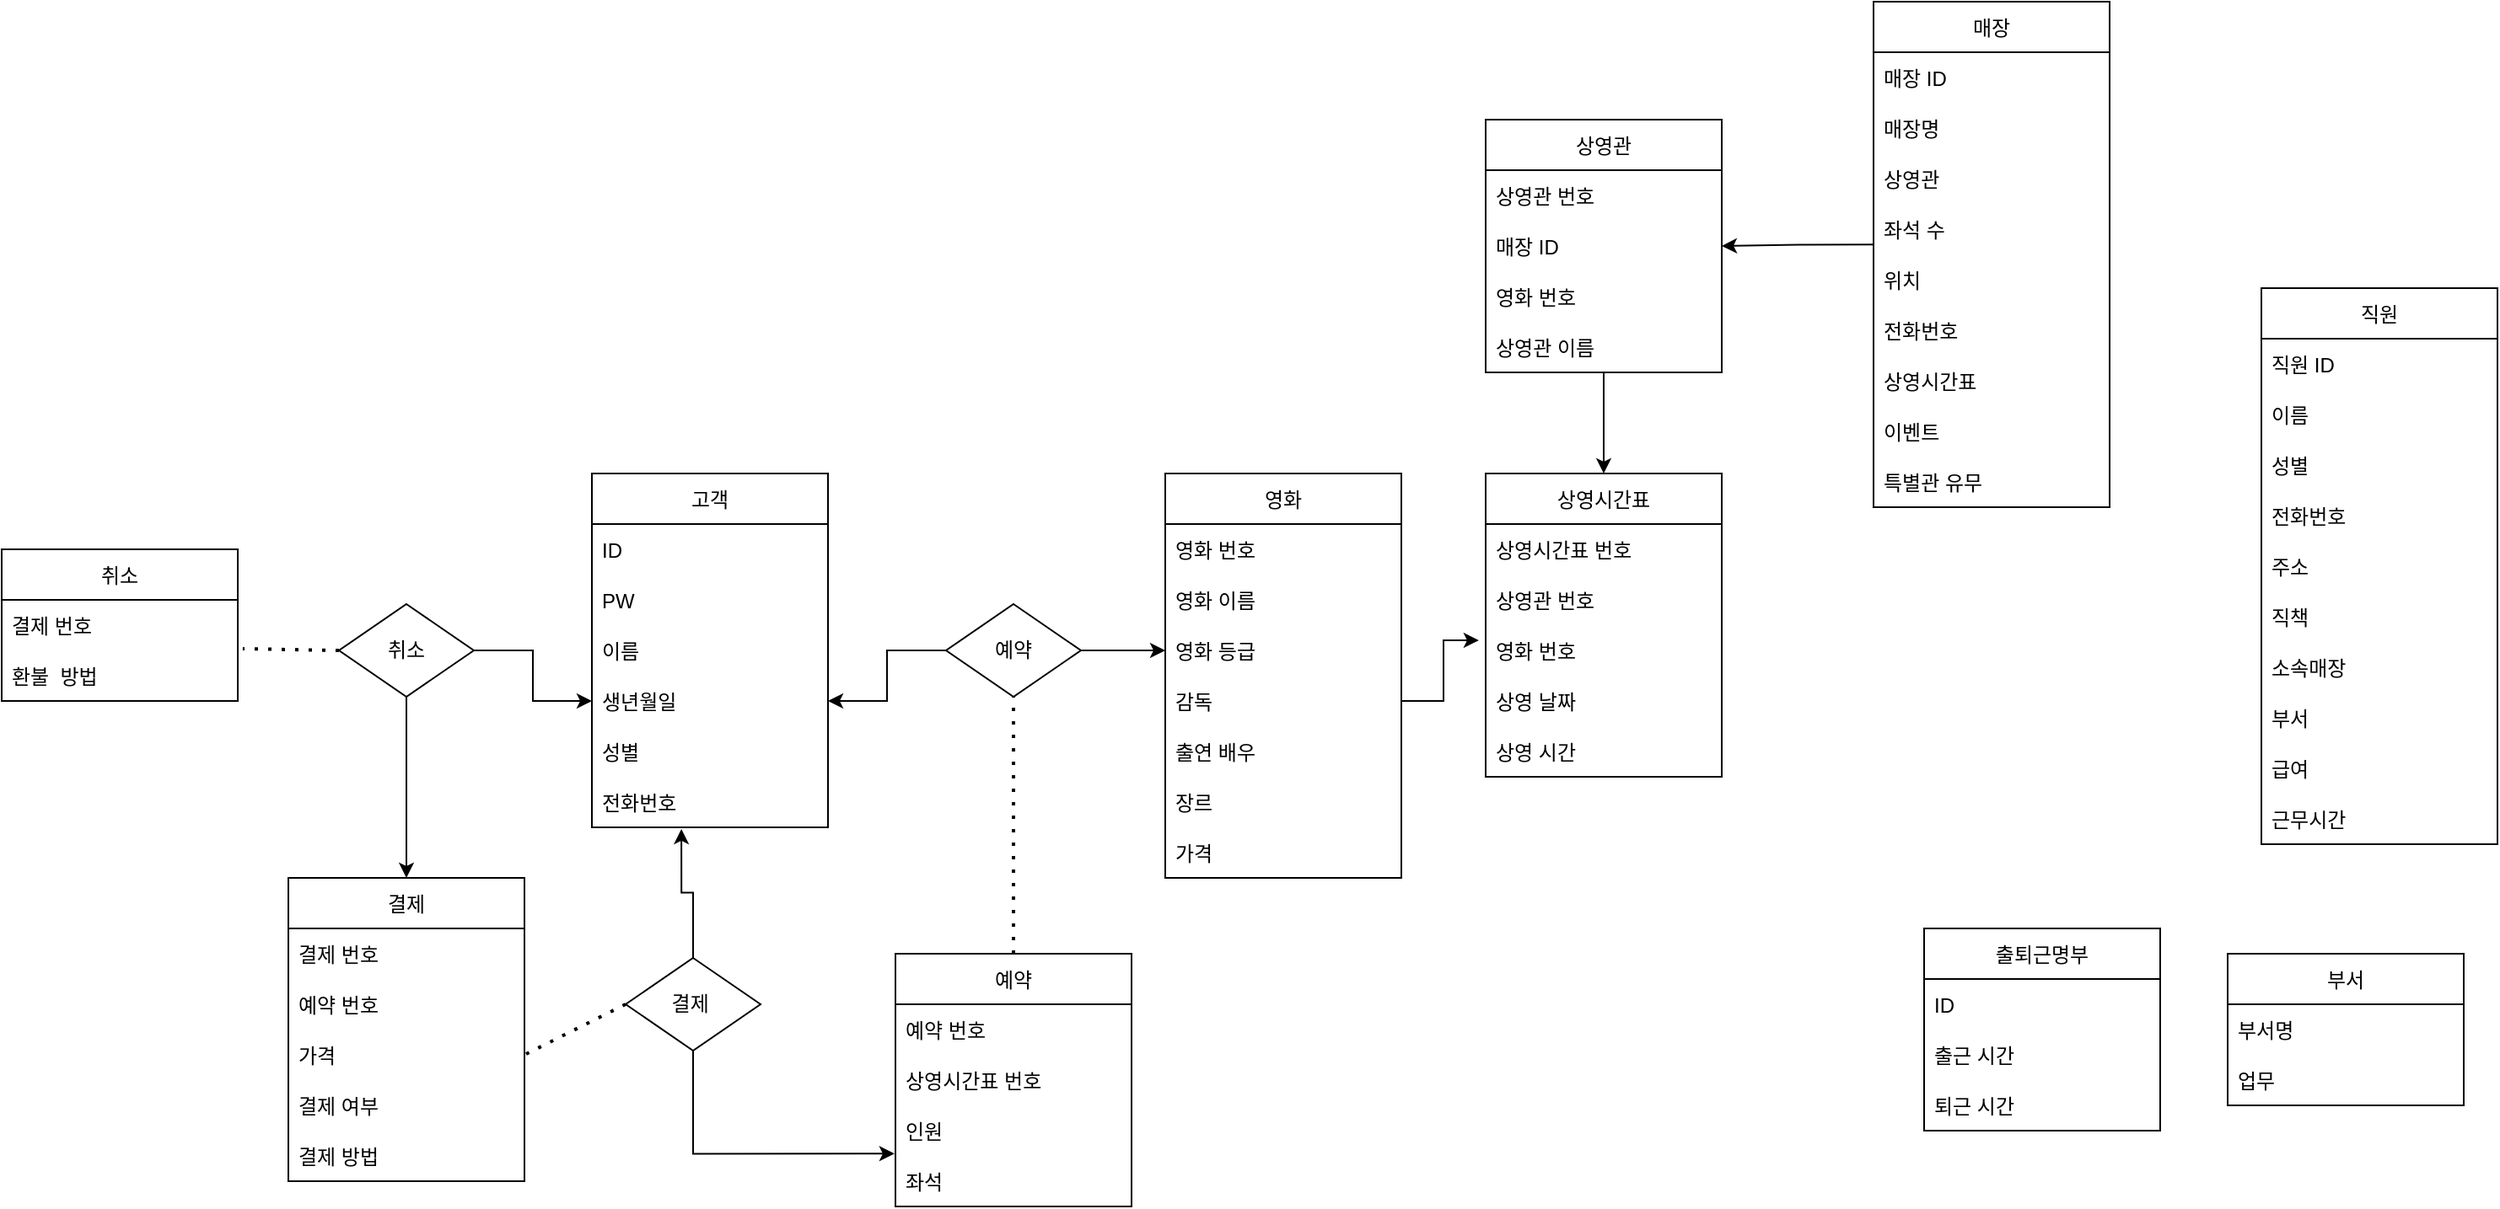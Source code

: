 <mxfile version="15.5.4" type="github">
  <diagram id="wl7NIfgXZob2GiVpN4U7" name="Page-1">
    <mxGraphModel dx="1673" dy="887" grid="1" gridSize="10" guides="1" tooltips="1" connect="1" arrows="1" fold="1" page="1" pageScale="1" pageWidth="1169" pageHeight="1654" math="0" shadow="0">
      <root>
        <mxCell id="0" />
        <mxCell id="1" parent="0" />
        <mxCell id="WYWjUhm8YObNl2KhzV3R-1" value="취소" style="swimlane;fontStyle=0;childLayout=stackLayout;horizontal=1;startSize=30;horizontalStack=0;resizeParent=1;resizeParentMax=0;resizeLast=0;collapsible=1;marginBottom=0;" vertex="1" parent="1">
          <mxGeometry x="130" y="415" width="140" height="90" as="geometry" />
        </mxCell>
        <mxCell id="WYWjUhm8YObNl2KhzV3R-2" value="결제 번호" style="text;strokeColor=none;fillColor=none;align=left;verticalAlign=middle;spacingLeft=4;spacingRight=4;overflow=hidden;points=[[0,0.5],[1,0.5]];portConstraint=eastwest;rotatable=0;" vertex="1" parent="WYWjUhm8YObNl2KhzV3R-1">
          <mxGeometry y="30" width="140" height="30" as="geometry" />
        </mxCell>
        <mxCell id="WYWjUhm8YObNl2KhzV3R-3" value="환불  방법" style="text;strokeColor=none;fillColor=none;align=left;verticalAlign=middle;spacingLeft=4;spacingRight=4;overflow=hidden;points=[[0,0.5],[1,0.5]];portConstraint=eastwest;rotatable=0;" vertex="1" parent="WYWjUhm8YObNl2KhzV3R-1">
          <mxGeometry y="60" width="140" height="30" as="geometry" />
        </mxCell>
        <mxCell id="WYWjUhm8YObNl2KhzV3R-4" value="예약" style="swimlane;fontStyle=0;childLayout=stackLayout;horizontal=1;startSize=30;horizontalStack=0;resizeParent=1;resizeParentMax=0;resizeLast=0;collapsible=1;marginBottom=0;" vertex="1" parent="1">
          <mxGeometry x="660" y="655" width="140" height="150" as="geometry" />
        </mxCell>
        <mxCell id="WYWjUhm8YObNl2KhzV3R-5" value="예약 번호" style="text;strokeColor=none;fillColor=none;align=left;verticalAlign=middle;spacingLeft=4;spacingRight=4;overflow=hidden;points=[[0,0.5],[1,0.5]];portConstraint=eastwest;rotatable=0;" vertex="1" parent="WYWjUhm8YObNl2KhzV3R-4">
          <mxGeometry y="30" width="140" height="30" as="geometry" />
        </mxCell>
        <mxCell id="WYWjUhm8YObNl2KhzV3R-6" value="상영시간표 번호" style="text;strokeColor=none;fillColor=none;align=left;verticalAlign=middle;spacingLeft=4;spacingRight=4;overflow=hidden;points=[[0,0.5],[1,0.5]];portConstraint=eastwest;rotatable=0;" vertex="1" parent="WYWjUhm8YObNl2KhzV3R-4">
          <mxGeometry y="60" width="140" height="30" as="geometry" />
        </mxCell>
        <mxCell id="WYWjUhm8YObNl2KhzV3R-7" value="인원" style="text;strokeColor=none;fillColor=none;align=left;verticalAlign=middle;spacingLeft=4;spacingRight=4;overflow=hidden;points=[[0,0.5],[1,0.5]];portConstraint=eastwest;rotatable=0;" vertex="1" parent="WYWjUhm8YObNl2KhzV3R-4">
          <mxGeometry y="90" width="140" height="30" as="geometry" />
        </mxCell>
        <mxCell id="WYWjUhm8YObNl2KhzV3R-8" value="좌석" style="text;strokeColor=none;fillColor=none;align=left;verticalAlign=middle;spacingLeft=4;spacingRight=4;overflow=hidden;points=[[0,0.5],[1,0.5]];portConstraint=eastwest;rotatable=0;" vertex="1" parent="WYWjUhm8YObNl2KhzV3R-4">
          <mxGeometry y="120" width="140" height="30" as="geometry" />
        </mxCell>
        <mxCell id="WYWjUhm8YObNl2KhzV3R-9" value="고객" style="swimlane;fontStyle=0;childLayout=stackLayout;horizontal=1;startSize=30;horizontalStack=0;resizeParent=1;resizeParentMax=0;resizeLast=0;collapsible=1;marginBottom=0;" vertex="1" parent="1">
          <mxGeometry x="480" y="370" width="140" height="210" as="geometry" />
        </mxCell>
        <mxCell id="WYWjUhm8YObNl2KhzV3R-10" value="ID" style="text;strokeColor=none;fillColor=none;align=left;verticalAlign=middle;spacingLeft=4;spacingRight=4;overflow=hidden;points=[[0,0.5],[1,0.5]];portConstraint=eastwest;rotatable=0;" vertex="1" parent="WYWjUhm8YObNl2KhzV3R-9">
          <mxGeometry y="30" width="140" height="30" as="geometry" />
        </mxCell>
        <mxCell id="WYWjUhm8YObNl2KhzV3R-91" value="PW" style="text;strokeColor=none;fillColor=none;align=left;verticalAlign=middle;spacingLeft=4;spacingRight=4;overflow=hidden;points=[[0,0.5],[1,0.5]];portConstraint=eastwest;rotatable=0;" vertex="1" parent="WYWjUhm8YObNl2KhzV3R-9">
          <mxGeometry y="60" width="140" height="30" as="geometry" />
        </mxCell>
        <mxCell id="WYWjUhm8YObNl2KhzV3R-11" value="이름    " style="text;strokeColor=none;fillColor=none;align=left;verticalAlign=middle;spacingLeft=4;spacingRight=4;overflow=hidden;points=[[0,0.5],[1,0.5]];portConstraint=eastwest;rotatable=0;" vertex="1" parent="WYWjUhm8YObNl2KhzV3R-9">
          <mxGeometry y="90" width="140" height="30" as="geometry" />
        </mxCell>
        <mxCell id="WYWjUhm8YObNl2KhzV3R-12" value="생년월일" style="text;strokeColor=none;fillColor=none;align=left;verticalAlign=middle;spacingLeft=4;spacingRight=4;overflow=hidden;points=[[0,0.5],[1,0.5]];portConstraint=eastwest;rotatable=0;" vertex="1" parent="WYWjUhm8YObNl2KhzV3R-9">
          <mxGeometry y="120" width="140" height="30" as="geometry" />
        </mxCell>
        <mxCell id="WYWjUhm8YObNl2KhzV3R-13" value="성별" style="text;strokeColor=none;fillColor=none;align=left;verticalAlign=middle;spacingLeft=4;spacingRight=4;overflow=hidden;points=[[0,0.5],[1,0.5]];portConstraint=eastwest;rotatable=0;" vertex="1" parent="WYWjUhm8YObNl2KhzV3R-9">
          <mxGeometry y="150" width="140" height="30" as="geometry" />
        </mxCell>
        <mxCell id="WYWjUhm8YObNl2KhzV3R-14" value="전화번호" style="text;strokeColor=none;fillColor=none;align=left;verticalAlign=middle;spacingLeft=4;spacingRight=4;overflow=hidden;points=[[0,0.5],[1,0.5]];portConstraint=eastwest;rotatable=0;" vertex="1" parent="WYWjUhm8YObNl2KhzV3R-9">
          <mxGeometry y="180" width="140" height="30" as="geometry" />
        </mxCell>
        <mxCell id="WYWjUhm8YObNl2KhzV3R-15" value="영화" style="swimlane;fontStyle=0;childLayout=stackLayout;horizontal=1;startSize=30;horizontalStack=0;resizeParent=1;resizeParentMax=0;resizeLast=0;collapsible=1;marginBottom=0;" vertex="1" parent="1">
          <mxGeometry x="820" y="370" width="140" height="240" as="geometry" />
        </mxCell>
        <mxCell id="WYWjUhm8YObNl2KhzV3R-16" value="영화 번호" style="text;strokeColor=none;fillColor=none;align=left;verticalAlign=middle;spacingLeft=4;spacingRight=4;overflow=hidden;points=[[0,0.5],[1,0.5]];portConstraint=eastwest;rotatable=0;" vertex="1" parent="WYWjUhm8YObNl2KhzV3R-15">
          <mxGeometry y="30" width="140" height="30" as="geometry" />
        </mxCell>
        <mxCell id="WYWjUhm8YObNl2KhzV3R-17" value="영화 이름" style="text;strokeColor=none;fillColor=none;align=left;verticalAlign=middle;spacingLeft=4;spacingRight=4;overflow=hidden;points=[[0,0.5],[1,0.5]];portConstraint=eastwest;rotatable=0;" vertex="1" parent="WYWjUhm8YObNl2KhzV3R-15">
          <mxGeometry y="60" width="140" height="30" as="geometry" />
        </mxCell>
        <mxCell id="WYWjUhm8YObNl2KhzV3R-18" value="영화 등급" style="text;strokeColor=none;fillColor=none;align=left;verticalAlign=middle;spacingLeft=4;spacingRight=4;overflow=hidden;points=[[0,0.5],[1,0.5]];portConstraint=eastwest;rotatable=0;" vertex="1" parent="WYWjUhm8YObNl2KhzV3R-15">
          <mxGeometry y="90" width="140" height="30" as="geometry" />
        </mxCell>
        <mxCell id="WYWjUhm8YObNl2KhzV3R-19" value="감독" style="text;strokeColor=none;fillColor=none;align=left;verticalAlign=middle;spacingLeft=4;spacingRight=4;overflow=hidden;points=[[0,0.5],[1,0.5]];portConstraint=eastwest;rotatable=0;" vertex="1" parent="WYWjUhm8YObNl2KhzV3R-15">
          <mxGeometry y="120" width="140" height="30" as="geometry" />
        </mxCell>
        <mxCell id="WYWjUhm8YObNl2KhzV3R-20" value="출연 배우" style="text;strokeColor=none;fillColor=none;align=left;verticalAlign=middle;spacingLeft=4;spacingRight=4;overflow=hidden;points=[[0,0.5],[1,0.5]];portConstraint=eastwest;rotatable=0;" vertex="1" parent="WYWjUhm8YObNl2KhzV3R-15">
          <mxGeometry y="150" width="140" height="30" as="geometry" />
        </mxCell>
        <mxCell id="WYWjUhm8YObNl2KhzV3R-21" value="장르" style="text;strokeColor=none;fillColor=none;align=left;verticalAlign=middle;spacingLeft=4;spacingRight=4;overflow=hidden;points=[[0,0.5],[1,0.5]];portConstraint=eastwest;rotatable=0;" vertex="1" parent="WYWjUhm8YObNl2KhzV3R-15">
          <mxGeometry y="180" width="140" height="30" as="geometry" />
        </mxCell>
        <mxCell id="WYWjUhm8YObNl2KhzV3R-22" value="가격" style="text;strokeColor=none;fillColor=none;align=left;verticalAlign=middle;spacingLeft=4;spacingRight=4;overflow=hidden;points=[[0,0.5],[1,0.5]];portConstraint=eastwest;rotatable=0;" vertex="1" parent="WYWjUhm8YObNl2KhzV3R-15">
          <mxGeometry y="210" width="140" height="30" as="geometry" />
        </mxCell>
        <mxCell id="WYWjUhm8YObNl2KhzV3R-23" style="edgeStyle=orthogonalEdgeStyle;rounded=0;orthogonalLoop=1;jettySize=auto;html=1;" edge="1" parent="1" source="WYWjUhm8YObNl2KhzV3R-25" target="WYWjUhm8YObNl2KhzV3R-12">
          <mxGeometry relative="1" as="geometry" />
        </mxCell>
        <mxCell id="WYWjUhm8YObNl2KhzV3R-24" style="edgeStyle=orthogonalEdgeStyle;rounded=0;orthogonalLoop=1;jettySize=auto;html=1;entryX=0;entryY=0.5;entryDx=0;entryDy=0;" edge="1" parent="1" source="WYWjUhm8YObNl2KhzV3R-25">
          <mxGeometry relative="1" as="geometry">
            <mxPoint x="820" y="475" as="targetPoint" />
          </mxGeometry>
        </mxCell>
        <mxCell id="WYWjUhm8YObNl2KhzV3R-25" value="예약" style="shape=rhombus;perimeter=rhombusPerimeter;whiteSpace=wrap;html=1;align=center;" vertex="1" parent="1">
          <mxGeometry x="690" y="447.5" width="80" height="55" as="geometry" />
        </mxCell>
        <mxCell id="WYWjUhm8YObNl2KhzV3R-26" style="edgeStyle=orthogonalEdgeStyle;rounded=0;orthogonalLoop=1;jettySize=auto;html=1;entryX=0.379;entryY=1.033;entryDx=0;entryDy=0;entryPerimeter=0;" edge="1" parent="1" source="WYWjUhm8YObNl2KhzV3R-28" target="WYWjUhm8YObNl2KhzV3R-14">
          <mxGeometry relative="1" as="geometry">
            <mxPoint x="467.5" y="715" as="targetPoint" />
          </mxGeometry>
        </mxCell>
        <mxCell id="WYWjUhm8YObNl2KhzV3R-27" style="edgeStyle=orthogonalEdgeStyle;rounded=0;orthogonalLoop=1;jettySize=auto;html=1;entryX=-0.004;entryY=-0.044;entryDx=0;entryDy=0;entryPerimeter=0;" edge="1" parent="1" source="WYWjUhm8YObNl2KhzV3R-28" target="WYWjUhm8YObNl2KhzV3R-8">
          <mxGeometry relative="1" as="geometry">
            <mxPoint x="650" y="735" as="targetPoint" />
          </mxGeometry>
        </mxCell>
        <mxCell id="WYWjUhm8YObNl2KhzV3R-28" value="결제&amp;nbsp;" style="shape=rhombus;perimeter=rhombusPerimeter;whiteSpace=wrap;html=1;align=center;" vertex="1" parent="1">
          <mxGeometry x="500" y="657.5" width="80" height="55" as="geometry" />
        </mxCell>
        <mxCell id="WYWjUhm8YObNl2KhzV3R-32" value="" style="endArrow=none;dashed=1;html=1;dashPattern=1 3;strokeWidth=2;rounded=0;entryX=0.5;entryY=1;entryDx=0;entryDy=0;exitX=0.5;exitY=0;exitDx=0;exitDy=0;" edge="1" parent="1" target="WYWjUhm8YObNl2KhzV3R-25" source="WYWjUhm8YObNl2KhzV3R-4">
          <mxGeometry width="50" height="50" relative="1" as="geometry">
            <mxPoint x="730" y="595" as="sourcePoint" />
            <mxPoint x="760" y="505" as="targetPoint" />
          </mxGeometry>
        </mxCell>
        <mxCell id="WYWjUhm8YObNl2KhzV3R-33" style="edgeStyle=orthogonalEdgeStyle;rounded=0;orthogonalLoop=1;jettySize=auto;html=1;exitX=0.5;exitY=1;exitDx=0;exitDy=0;entryX=0.5;entryY=0;entryDx=0;entryDy=0;" edge="1" parent="1" source="WYWjUhm8YObNl2KhzV3R-35">
          <mxGeometry relative="1" as="geometry">
            <mxPoint x="370" y="610" as="targetPoint" />
          </mxGeometry>
        </mxCell>
        <mxCell id="WYWjUhm8YObNl2KhzV3R-34" style="edgeStyle=orthogonalEdgeStyle;rounded=0;orthogonalLoop=1;jettySize=auto;html=1;entryX=0;entryY=0.5;entryDx=0;entryDy=0;" edge="1" parent="1" source="WYWjUhm8YObNl2KhzV3R-35" target="WYWjUhm8YObNl2KhzV3R-12">
          <mxGeometry relative="1" as="geometry" />
        </mxCell>
        <mxCell id="WYWjUhm8YObNl2KhzV3R-35" value="취소" style="shape=rhombus;perimeter=rhombusPerimeter;whiteSpace=wrap;html=1;align=center;" vertex="1" parent="1">
          <mxGeometry x="330" y="447.5" width="80" height="55" as="geometry" />
        </mxCell>
        <mxCell id="WYWjUhm8YObNl2KhzV3R-36" value="" style="endArrow=none;dashed=1;html=1;dashPattern=1 3;strokeWidth=2;rounded=0;entryX=1.021;entryY=-0.033;entryDx=0;entryDy=0;exitX=0;exitY=0.5;exitDx=0;exitDy=0;entryPerimeter=0;" edge="1" parent="1" source="WYWjUhm8YObNl2KhzV3R-35" target="WYWjUhm8YObNl2KhzV3R-3">
          <mxGeometry width="50" height="50" relative="1" as="geometry">
            <mxPoint x="341.96" y="417.99" as="sourcePoint" />
            <mxPoint x="340" y="365.0" as="targetPoint" />
          </mxGeometry>
        </mxCell>
        <mxCell id="WYWjUhm8YObNl2KhzV3R-37" value="" style="endArrow=none;dashed=1;html=1;dashPattern=1 3;strokeWidth=2;rounded=0;exitX=0;exitY=0.5;exitDx=0;exitDy=0;entryX=1;entryY=0.5;entryDx=0;entryDy=0;" edge="1" parent="1" source="WYWjUhm8YObNl2KhzV3R-28">
          <mxGeometry width="50" height="50" relative="1" as="geometry">
            <mxPoint x="500" y="657" as="sourcePoint" />
            <mxPoint x="440" y="715" as="targetPoint" />
          </mxGeometry>
        </mxCell>
        <mxCell id="WYWjUhm8YObNl2KhzV3R-42" value="상영시간표" style="swimlane;fontStyle=0;childLayout=stackLayout;horizontal=1;startSize=30;horizontalStack=0;resizeParent=1;resizeParentMax=0;resizeLast=0;collapsible=1;marginBottom=0;" vertex="1" parent="1">
          <mxGeometry x="1010" y="370" width="140" height="180" as="geometry" />
        </mxCell>
        <mxCell id="WYWjUhm8YObNl2KhzV3R-43" value="상영시간표 번호" style="text;strokeColor=none;fillColor=none;align=left;verticalAlign=middle;spacingLeft=4;spacingRight=4;overflow=hidden;points=[[0,0.5],[1,0.5]];portConstraint=eastwest;rotatable=0;" vertex="1" parent="WYWjUhm8YObNl2KhzV3R-42">
          <mxGeometry y="30" width="140" height="30" as="geometry" />
        </mxCell>
        <mxCell id="WYWjUhm8YObNl2KhzV3R-44" value="상영관 번호" style="text;strokeColor=none;fillColor=none;align=left;verticalAlign=middle;spacingLeft=4;spacingRight=4;overflow=hidden;points=[[0,0.5],[1,0.5]];portConstraint=eastwest;rotatable=0;" vertex="1" parent="WYWjUhm8YObNl2KhzV3R-42">
          <mxGeometry y="60" width="140" height="30" as="geometry" />
        </mxCell>
        <mxCell id="WYWjUhm8YObNl2KhzV3R-45" value="영화 번호" style="text;strokeColor=none;fillColor=none;align=left;verticalAlign=middle;spacingLeft=4;spacingRight=4;overflow=hidden;points=[[0,0.5],[1,0.5]];portConstraint=eastwest;rotatable=0;" vertex="1" parent="WYWjUhm8YObNl2KhzV3R-42">
          <mxGeometry y="90" width="140" height="30" as="geometry" />
        </mxCell>
        <mxCell id="WYWjUhm8YObNl2KhzV3R-46" value="상영 날짜" style="text;strokeColor=none;fillColor=none;align=left;verticalAlign=middle;spacingLeft=4;spacingRight=4;overflow=hidden;points=[[0,0.5],[1,0.5]];portConstraint=eastwest;rotatable=0;" vertex="1" parent="WYWjUhm8YObNl2KhzV3R-42">
          <mxGeometry y="120" width="140" height="30" as="geometry" />
        </mxCell>
        <mxCell id="WYWjUhm8YObNl2KhzV3R-47" value="상영 시간" style="text;strokeColor=none;fillColor=none;align=left;verticalAlign=middle;spacingLeft=4;spacingRight=4;overflow=hidden;points=[[0,0.5],[1,0.5]];portConstraint=eastwest;rotatable=0;" vertex="1" parent="WYWjUhm8YObNl2KhzV3R-42">
          <mxGeometry y="150" width="140" height="30" as="geometry" />
        </mxCell>
        <mxCell id="WYWjUhm8YObNl2KhzV3R-48" style="edgeStyle=orthogonalEdgeStyle;rounded=0;orthogonalLoop=1;jettySize=auto;html=1;entryX=0.5;entryY=0;entryDx=0;entryDy=0;" edge="1" parent="1" source="WYWjUhm8YObNl2KhzV3R-49" target="WYWjUhm8YObNl2KhzV3R-42">
          <mxGeometry relative="1" as="geometry" />
        </mxCell>
        <mxCell id="WYWjUhm8YObNl2KhzV3R-49" value="상영관" style="swimlane;fontStyle=0;childLayout=stackLayout;horizontal=1;startSize=30;horizontalStack=0;resizeParent=1;resizeParentMax=0;resizeLast=0;collapsible=1;marginBottom=0;" vertex="1" parent="1">
          <mxGeometry x="1010" y="160" width="140" height="150" as="geometry" />
        </mxCell>
        <mxCell id="WYWjUhm8YObNl2KhzV3R-50" value="상영관 번호" style="text;strokeColor=none;fillColor=none;align=left;verticalAlign=middle;spacingLeft=4;spacingRight=4;overflow=hidden;points=[[0,0.5],[1,0.5]];portConstraint=eastwest;rotatable=0;" vertex="1" parent="WYWjUhm8YObNl2KhzV3R-49">
          <mxGeometry y="30" width="140" height="30" as="geometry" />
        </mxCell>
        <mxCell id="WYWjUhm8YObNl2KhzV3R-51" value="매장 ID" style="text;strokeColor=none;fillColor=none;align=left;verticalAlign=middle;spacingLeft=4;spacingRight=4;overflow=hidden;points=[[0,0.5],[1,0.5]];portConstraint=eastwest;rotatable=0;" vertex="1" parent="WYWjUhm8YObNl2KhzV3R-49">
          <mxGeometry y="60" width="140" height="30" as="geometry" />
        </mxCell>
        <mxCell id="WYWjUhm8YObNl2KhzV3R-52" value="영화 번호" style="text;strokeColor=none;fillColor=none;align=left;verticalAlign=middle;spacingLeft=4;spacingRight=4;overflow=hidden;points=[[0,0.5],[1,0.5]];portConstraint=eastwest;rotatable=0;" vertex="1" parent="WYWjUhm8YObNl2KhzV3R-49">
          <mxGeometry y="90" width="140" height="30" as="geometry" />
        </mxCell>
        <mxCell id="WYWjUhm8YObNl2KhzV3R-53" value="상영관 이름" style="text;strokeColor=none;fillColor=none;align=left;verticalAlign=middle;spacingLeft=4;spacingRight=4;overflow=hidden;points=[[0,0.5],[1,0.5]];portConstraint=eastwest;rotatable=0;" vertex="1" parent="WYWjUhm8YObNl2KhzV3R-49">
          <mxGeometry y="120" width="140" height="30" as="geometry" />
        </mxCell>
        <mxCell id="WYWjUhm8YObNl2KhzV3R-54" style="edgeStyle=orthogonalEdgeStyle;rounded=0;orthogonalLoop=1;jettySize=auto;html=1;exitX=1;exitY=0.5;exitDx=0;exitDy=0;entryX=-0.029;entryY=0.3;entryDx=0;entryDy=0;entryPerimeter=0;" edge="1" parent="1" source="WYWjUhm8YObNl2KhzV3R-19" target="WYWjUhm8YObNl2KhzV3R-45">
          <mxGeometry relative="1" as="geometry" />
        </mxCell>
        <mxCell id="WYWjUhm8YObNl2KhzV3R-55" style="edgeStyle=orthogonalEdgeStyle;rounded=0;orthogonalLoop=1;jettySize=auto;html=1;entryX=1;entryY=0.5;entryDx=0;entryDy=0;exitX=0;exitY=0.806;exitDx=0;exitDy=0;exitPerimeter=0;" edge="1" parent="1" source="WYWjUhm8YObNl2KhzV3R-66" target="WYWjUhm8YObNl2KhzV3R-51">
          <mxGeometry relative="1" as="geometry">
            <mxPoint x="1190.0" y="235" as="sourcePoint" />
          </mxGeometry>
        </mxCell>
        <mxCell id="WYWjUhm8YObNl2KhzV3R-56" value="결제" style="swimlane;fontStyle=0;childLayout=stackLayout;horizontal=1;startSize=30;horizontalStack=0;resizeParent=1;resizeParentMax=0;resizeLast=0;collapsible=1;marginBottom=0;" vertex="1" parent="1">
          <mxGeometry x="300" y="610" width="140" height="180" as="geometry" />
        </mxCell>
        <mxCell id="WYWjUhm8YObNl2KhzV3R-57" value="결제 번호" style="text;strokeColor=none;fillColor=none;align=left;verticalAlign=middle;spacingLeft=4;spacingRight=4;overflow=hidden;points=[[0,0.5],[1,0.5]];portConstraint=eastwest;rotatable=0;" vertex="1" parent="WYWjUhm8YObNl2KhzV3R-56">
          <mxGeometry y="30" width="140" height="30" as="geometry" />
        </mxCell>
        <mxCell id="WYWjUhm8YObNl2KhzV3R-58" value="예약 번호" style="text;strokeColor=none;fillColor=none;align=left;verticalAlign=middle;spacingLeft=4;spacingRight=4;overflow=hidden;points=[[0,0.5],[1,0.5]];portConstraint=eastwest;rotatable=0;" vertex="1" parent="WYWjUhm8YObNl2KhzV3R-56">
          <mxGeometry y="60" width="140" height="30" as="geometry" />
        </mxCell>
        <mxCell id="WYWjUhm8YObNl2KhzV3R-59" value="가격" style="text;strokeColor=none;fillColor=none;align=left;verticalAlign=middle;spacingLeft=4;spacingRight=4;overflow=hidden;points=[[0,0.5],[1,0.5]];portConstraint=eastwest;rotatable=0;" vertex="1" parent="WYWjUhm8YObNl2KhzV3R-56">
          <mxGeometry y="90" width="140" height="30" as="geometry" />
        </mxCell>
        <mxCell id="WYWjUhm8YObNl2KhzV3R-60" value="결제 여부" style="text;strokeColor=none;fillColor=none;align=left;verticalAlign=middle;spacingLeft=4;spacingRight=4;overflow=hidden;points=[[0,0.5],[1,0.5]];portConstraint=eastwest;rotatable=0;" vertex="1" parent="WYWjUhm8YObNl2KhzV3R-56">
          <mxGeometry y="120" width="140" height="30" as="geometry" />
        </mxCell>
        <mxCell id="WYWjUhm8YObNl2KhzV3R-61" value="결제 방법" style="text;strokeColor=none;fillColor=none;align=left;verticalAlign=middle;spacingLeft=4;spacingRight=4;overflow=hidden;points=[[0,0.5],[1,0.5]];portConstraint=eastwest;rotatable=0;" vertex="1" parent="WYWjUhm8YObNl2KhzV3R-56">
          <mxGeometry y="150" width="140" height="30" as="geometry" />
        </mxCell>
        <mxCell id="WYWjUhm8YObNl2KhzV3R-62" value="매장" style="swimlane;fontStyle=0;childLayout=stackLayout;horizontal=1;startSize=30;horizontalStack=0;resizeParent=1;resizeParentMax=0;resizeLast=0;collapsible=1;marginBottom=0;" vertex="1" parent="1">
          <mxGeometry x="1240" y="90" width="140" height="300" as="geometry" />
        </mxCell>
        <mxCell id="WYWjUhm8YObNl2KhzV3R-63" value="매장 ID" style="text;strokeColor=none;fillColor=none;align=left;verticalAlign=middle;spacingLeft=4;spacingRight=4;overflow=hidden;points=[[0,0.5],[1,0.5]];portConstraint=eastwest;rotatable=0;" vertex="1" parent="WYWjUhm8YObNl2KhzV3R-62">
          <mxGeometry y="30" width="140" height="30" as="geometry" />
        </mxCell>
        <mxCell id="WYWjUhm8YObNl2KhzV3R-64" value="매장명" style="text;strokeColor=none;fillColor=none;align=left;verticalAlign=middle;spacingLeft=4;spacingRight=4;overflow=hidden;points=[[0,0.5],[1,0.5]];portConstraint=eastwest;rotatable=0;" vertex="1" parent="WYWjUhm8YObNl2KhzV3R-62">
          <mxGeometry y="60" width="140" height="30" as="geometry" />
        </mxCell>
        <mxCell id="WYWjUhm8YObNl2KhzV3R-65" value="상영관" style="text;strokeColor=none;fillColor=none;align=left;verticalAlign=middle;spacingLeft=4;spacingRight=4;overflow=hidden;points=[[0,0.5],[1,0.5]];portConstraint=eastwest;rotatable=0;" vertex="1" parent="WYWjUhm8YObNl2KhzV3R-62">
          <mxGeometry y="90" width="140" height="30" as="geometry" />
        </mxCell>
        <mxCell id="WYWjUhm8YObNl2KhzV3R-66" value="좌석 수" style="text;strokeColor=none;fillColor=none;align=left;verticalAlign=middle;spacingLeft=4;spacingRight=4;overflow=hidden;points=[[0,0.5],[1,0.5]];portConstraint=eastwest;rotatable=0;" vertex="1" parent="WYWjUhm8YObNl2KhzV3R-62">
          <mxGeometry y="120" width="140" height="30" as="geometry" />
        </mxCell>
        <mxCell id="WYWjUhm8YObNl2KhzV3R-67" value="위치" style="text;strokeColor=none;fillColor=none;align=left;verticalAlign=middle;spacingLeft=4;spacingRight=4;overflow=hidden;points=[[0,0.5],[1,0.5]];portConstraint=eastwest;rotatable=0;" vertex="1" parent="WYWjUhm8YObNl2KhzV3R-62">
          <mxGeometry y="150" width="140" height="30" as="geometry" />
        </mxCell>
        <mxCell id="WYWjUhm8YObNl2KhzV3R-68" value="전화번호" style="text;strokeColor=none;fillColor=none;align=left;verticalAlign=middle;spacingLeft=4;spacingRight=4;overflow=hidden;points=[[0,0.5],[1,0.5]];portConstraint=eastwest;rotatable=0;" vertex="1" parent="WYWjUhm8YObNl2KhzV3R-62">
          <mxGeometry y="180" width="140" height="30" as="geometry" />
        </mxCell>
        <mxCell id="WYWjUhm8YObNl2KhzV3R-69" value="상영시간표" style="text;strokeColor=none;fillColor=none;align=left;verticalAlign=middle;spacingLeft=4;spacingRight=4;overflow=hidden;points=[[0,0.5],[1,0.5]];portConstraint=eastwest;rotatable=0;" vertex="1" parent="WYWjUhm8YObNl2KhzV3R-62">
          <mxGeometry y="210" width="140" height="30" as="geometry" />
        </mxCell>
        <mxCell id="WYWjUhm8YObNl2KhzV3R-70" value="이벤트" style="text;strokeColor=none;fillColor=none;align=left;verticalAlign=middle;spacingLeft=4;spacingRight=4;overflow=hidden;points=[[0,0.5],[1,0.5]];portConstraint=eastwest;rotatable=0;" vertex="1" parent="WYWjUhm8YObNl2KhzV3R-62">
          <mxGeometry y="240" width="140" height="30" as="geometry" />
        </mxCell>
        <mxCell id="WYWjUhm8YObNl2KhzV3R-71" value="특별관 유무" style="text;strokeColor=none;fillColor=none;align=left;verticalAlign=middle;spacingLeft=4;spacingRight=4;overflow=hidden;points=[[0,0.5],[1,0.5]];portConstraint=eastwest;rotatable=0;" vertex="1" parent="WYWjUhm8YObNl2KhzV3R-62">
          <mxGeometry y="270" width="140" height="30" as="geometry" />
        </mxCell>
        <mxCell id="WYWjUhm8YObNl2KhzV3R-72" value="직원" style="swimlane;fontStyle=0;childLayout=stackLayout;horizontal=1;startSize=30;horizontalStack=0;resizeParent=1;resizeParentMax=0;resizeLast=0;collapsible=1;marginBottom=0;" vertex="1" parent="1">
          <mxGeometry x="1470" y="260" width="140" height="330" as="geometry" />
        </mxCell>
        <mxCell id="WYWjUhm8YObNl2KhzV3R-73" value="직원 ID" style="text;strokeColor=none;fillColor=none;align=left;verticalAlign=middle;spacingLeft=4;spacingRight=4;overflow=hidden;points=[[0,0.5],[1,0.5]];portConstraint=eastwest;rotatable=0;" vertex="1" parent="WYWjUhm8YObNl2KhzV3R-72">
          <mxGeometry y="30" width="140" height="30" as="geometry" />
        </mxCell>
        <mxCell id="WYWjUhm8YObNl2KhzV3R-74" value="이름" style="text;strokeColor=none;fillColor=none;align=left;verticalAlign=middle;spacingLeft=4;spacingRight=4;overflow=hidden;points=[[0,0.5],[1,0.5]];portConstraint=eastwest;rotatable=0;" vertex="1" parent="WYWjUhm8YObNl2KhzV3R-72">
          <mxGeometry y="60" width="140" height="30" as="geometry" />
        </mxCell>
        <mxCell id="WYWjUhm8YObNl2KhzV3R-75" value="성별" style="text;strokeColor=none;fillColor=none;align=left;verticalAlign=middle;spacingLeft=4;spacingRight=4;overflow=hidden;points=[[0,0.5],[1,0.5]];portConstraint=eastwest;rotatable=0;" vertex="1" parent="WYWjUhm8YObNl2KhzV3R-72">
          <mxGeometry y="90" width="140" height="30" as="geometry" />
        </mxCell>
        <mxCell id="WYWjUhm8YObNl2KhzV3R-76" value="전화번호" style="text;strokeColor=none;fillColor=none;align=left;verticalAlign=middle;spacingLeft=4;spacingRight=4;overflow=hidden;points=[[0,0.5],[1,0.5]];portConstraint=eastwest;rotatable=0;" vertex="1" parent="WYWjUhm8YObNl2KhzV3R-72">
          <mxGeometry y="120" width="140" height="30" as="geometry" />
        </mxCell>
        <mxCell id="WYWjUhm8YObNl2KhzV3R-77" value="주소" style="text;strokeColor=none;fillColor=none;align=left;verticalAlign=middle;spacingLeft=4;spacingRight=4;overflow=hidden;points=[[0,0.5],[1,0.5]];portConstraint=eastwest;rotatable=0;" vertex="1" parent="WYWjUhm8YObNl2KhzV3R-72">
          <mxGeometry y="150" width="140" height="30" as="geometry" />
        </mxCell>
        <mxCell id="WYWjUhm8YObNl2KhzV3R-78" value="직책" style="text;strokeColor=none;fillColor=none;align=left;verticalAlign=middle;spacingLeft=4;spacingRight=4;overflow=hidden;points=[[0,0.5],[1,0.5]];portConstraint=eastwest;rotatable=0;" vertex="1" parent="WYWjUhm8YObNl2KhzV3R-72">
          <mxGeometry y="180" width="140" height="30" as="geometry" />
        </mxCell>
        <mxCell id="WYWjUhm8YObNl2KhzV3R-79" value="소속매장" style="text;strokeColor=none;fillColor=none;align=left;verticalAlign=middle;spacingLeft=4;spacingRight=4;overflow=hidden;points=[[0,0.5],[1,0.5]];portConstraint=eastwest;rotatable=0;" vertex="1" parent="WYWjUhm8YObNl2KhzV3R-72">
          <mxGeometry y="210" width="140" height="30" as="geometry" />
        </mxCell>
        <mxCell id="WYWjUhm8YObNl2KhzV3R-80" value="부서" style="text;strokeColor=none;fillColor=none;align=left;verticalAlign=middle;spacingLeft=4;spacingRight=4;overflow=hidden;points=[[0,0.5],[1,0.5]];portConstraint=eastwest;rotatable=0;" vertex="1" parent="WYWjUhm8YObNl2KhzV3R-72">
          <mxGeometry y="240" width="140" height="30" as="geometry" />
        </mxCell>
        <mxCell id="WYWjUhm8YObNl2KhzV3R-81" value="급여" style="text;strokeColor=none;fillColor=none;align=left;verticalAlign=middle;spacingLeft=4;spacingRight=4;overflow=hidden;points=[[0,0.5],[1,0.5]];portConstraint=eastwest;rotatable=0;" vertex="1" parent="WYWjUhm8YObNl2KhzV3R-72">
          <mxGeometry y="270" width="140" height="30" as="geometry" />
        </mxCell>
        <mxCell id="WYWjUhm8YObNl2KhzV3R-82" value="근무시간" style="text;strokeColor=none;fillColor=none;align=left;verticalAlign=middle;spacingLeft=4;spacingRight=4;overflow=hidden;points=[[0,0.5],[1,0.5]];portConstraint=eastwest;rotatable=0;" vertex="1" parent="WYWjUhm8YObNl2KhzV3R-72">
          <mxGeometry y="300" width="140" height="30" as="geometry" />
        </mxCell>
        <mxCell id="WYWjUhm8YObNl2KhzV3R-83" value="부서" style="swimlane;fontStyle=0;childLayout=stackLayout;horizontal=1;startSize=30;horizontalStack=0;resizeParent=1;resizeParentMax=0;resizeLast=0;collapsible=1;marginBottom=0;" vertex="1" parent="1">
          <mxGeometry x="1450" y="655" width="140" height="90" as="geometry" />
        </mxCell>
        <mxCell id="WYWjUhm8YObNl2KhzV3R-84" value="부서명" style="text;strokeColor=none;fillColor=none;align=left;verticalAlign=middle;spacingLeft=4;spacingRight=4;overflow=hidden;points=[[0,0.5],[1,0.5]];portConstraint=eastwest;rotatable=0;" vertex="1" parent="WYWjUhm8YObNl2KhzV3R-83">
          <mxGeometry y="30" width="140" height="30" as="geometry" />
        </mxCell>
        <mxCell id="WYWjUhm8YObNl2KhzV3R-85" value="업무" style="text;strokeColor=none;fillColor=none;align=left;verticalAlign=middle;spacingLeft=4;spacingRight=4;overflow=hidden;points=[[0,0.5],[1,0.5]];portConstraint=eastwest;rotatable=0;" vertex="1" parent="WYWjUhm8YObNl2KhzV3R-83">
          <mxGeometry y="60" width="140" height="30" as="geometry" />
        </mxCell>
        <mxCell id="WYWjUhm8YObNl2KhzV3R-86" value="출퇴근명부" style="swimlane;fontStyle=0;childLayout=stackLayout;horizontal=1;startSize=30;horizontalStack=0;resizeParent=1;resizeParentMax=0;resizeLast=0;collapsible=1;marginBottom=0;" vertex="1" parent="1">
          <mxGeometry x="1270" y="640" width="140" height="120" as="geometry" />
        </mxCell>
        <mxCell id="WYWjUhm8YObNl2KhzV3R-87" value="ID" style="text;strokeColor=none;fillColor=none;align=left;verticalAlign=middle;spacingLeft=4;spacingRight=4;overflow=hidden;points=[[0,0.5],[1,0.5]];portConstraint=eastwest;rotatable=0;" vertex="1" parent="WYWjUhm8YObNl2KhzV3R-86">
          <mxGeometry y="30" width="140" height="30" as="geometry" />
        </mxCell>
        <mxCell id="WYWjUhm8YObNl2KhzV3R-88" value="출근 시간" style="text;strokeColor=none;fillColor=none;align=left;verticalAlign=middle;spacingLeft=4;spacingRight=4;overflow=hidden;points=[[0,0.5],[1,0.5]];portConstraint=eastwest;rotatable=0;" vertex="1" parent="WYWjUhm8YObNl2KhzV3R-86">
          <mxGeometry y="60" width="140" height="30" as="geometry" />
        </mxCell>
        <mxCell id="WYWjUhm8YObNl2KhzV3R-89" value="퇴근 시간" style="text;strokeColor=none;fillColor=none;align=left;verticalAlign=middle;spacingLeft=4;spacingRight=4;overflow=hidden;points=[[0,0.5],[1,0.5]];portConstraint=eastwest;rotatable=0;" vertex="1" parent="WYWjUhm8YObNl2KhzV3R-86">
          <mxGeometry y="90" width="140" height="30" as="geometry" />
        </mxCell>
      </root>
    </mxGraphModel>
  </diagram>
</mxfile>
